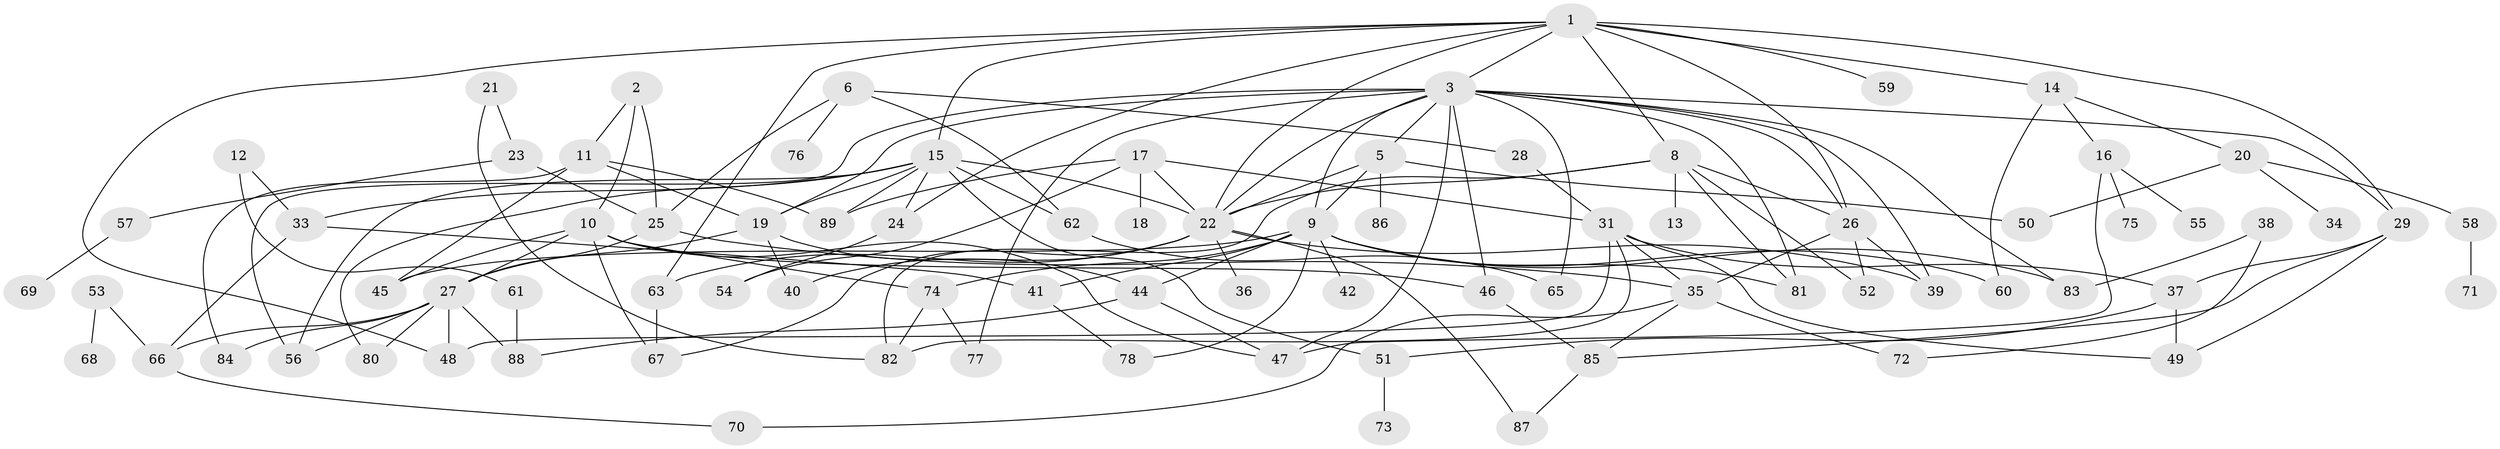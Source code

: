 // original degree distribution, {5: 0.08843537414965986, 3: 0.272108843537415, 7: 0.013605442176870748, 0: 0.047619047619047616, 4: 0.14965986394557823, 2: 0.23809523809523808, 6: 0.047619047619047616, 1: 0.14285714285714285}
// Generated by graph-tools (version 1.1) at 2025/48/03/04/25 22:48:16]
// undirected, 82 vertices, 145 edges
graph export_dot {
  node [color=gray90,style=filled];
  1;
  2;
  3;
  5;
  6;
  8;
  9;
  10;
  11;
  12;
  13;
  14;
  15;
  16;
  17;
  18;
  19;
  20;
  21;
  22;
  23;
  24;
  25;
  26;
  27;
  28;
  29;
  31;
  33;
  34;
  35;
  36;
  37;
  38;
  39;
  40;
  41;
  42;
  44;
  45;
  46;
  47;
  48;
  49;
  50;
  51;
  52;
  53;
  54;
  55;
  56;
  57;
  58;
  59;
  60;
  61;
  62;
  63;
  65;
  66;
  67;
  68;
  69;
  70;
  71;
  72;
  73;
  74;
  75;
  76;
  77;
  78;
  80;
  81;
  82;
  83;
  84;
  85;
  86;
  87;
  88;
  89;
  1 -- 3 [weight=1.0];
  1 -- 8 [weight=1.0];
  1 -- 14 [weight=1.0];
  1 -- 15 [weight=1.0];
  1 -- 22 [weight=1.0];
  1 -- 24 [weight=1.0];
  1 -- 26 [weight=2.0];
  1 -- 29 [weight=1.0];
  1 -- 48 [weight=1.0];
  1 -- 59 [weight=1.0];
  1 -- 63 [weight=1.0];
  2 -- 10 [weight=1.0];
  2 -- 11 [weight=1.0];
  2 -- 25 [weight=1.0];
  3 -- 5 [weight=1.0];
  3 -- 9 [weight=2.0];
  3 -- 19 [weight=1.0];
  3 -- 22 [weight=1.0];
  3 -- 26 [weight=2.0];
  3 -- 29 [weight=1.0];
  3 -- 39 [weight=1.0];
  3 -- 46 [weight=1.0];
  3 -- 47 [weight=2.0];
  3 -- 56 [weight=1.0];
  3 -- 65 [weight=1.0];
  3 -- 77 [weight=1.0];
  3 -- 81 [weight=1.0];
  3 -- 83 [weight=1.0];
  5 -- 9 [weight=1.0];
  5 -- 22 [weight=1.0];
  5 -- 50 [weight=1.0];
  5 -- 86 [weight=1.0];
  6 -- 25 [weight=1.0];
  6 -- 28 [weight=1.0];
  6 -- 62 [weight=1.0];
  6 -- 76 [weight=1.0];
  8 -- 13 [weight=1.0];
  8 -- 22 [weight=1.0];
  8 -- 26 [weight=1.0];
  8 -- 52 [weight=1.0];
  8 -- 81 [weight=1.0];
  8 -- 82 [weight=1.0];
  9 -- 41 [weight=1.0];
  9 -- 42 [weight=1.0];
  9 -- 44 [weight=1.0];
  9 -- 45 [weight=1.0];
  9 -- 60 [weight=1.0];
  9 -- 74 [weight=1.0];
  9 -- 78 [weight=1.0];
  9 -- 81 [weight=2.0];
  9 -- 83 [weight=1.0];
  10 -- 27 [weight=1.0];
  10 -- 45 [weight=1.0];
  10 -- 46 [weight=1.0];
  10 -- 47 [weight=1.0];
  10 -- 67 [weight=1.0];
  10 -- 74 [weight=1.0];
  11 -- 19 [weight=1.0];
  11 -- 45 [weight=1.0];
  11 -- 84 [weight=1.0];
  11 -- 89 [weight=1.0];
  12 -- 33 [weight=1.0];
  12 -- 61 [weight=1.0];
  14 -- 16 [weight=1.0];
  14 -- 20 [weight=1.0];
  14 -- 60 [weight=1.0];
  15 -- 19 [weight=1.0];
  15 -- 22 [weight=3.0];
  15 -- 24 [weight=1.0];
  15 -- 33 [weight=1.0];
  15 -- 51 [weight=1.0];
  15 -- 56 [weight=1.0];
  15 -- 62 [weight=1.0];
  15 -- 80 [weight=1.0];
  15 -- 89 [weight=1.0];
  16 -- 47 [weight=1.0];
  16 -- 55 [weight=1.0];
  16 -- 75 [weight=1.0];
  17 -- 18 [weight=1.0];
  17 -- 22 [weight=1.0];
  17 -- 31 [weight=1.0];
  17 -- 54 [weight=1.0];
  17 -- 89 [weight=1.0];
  19 -- 27 [weight=1.0];
  19 -- 40 [weight=1.0];
  19 -- 44 [weight=1.0];
  20 -- 34 [weight=1.0];
  20 -- 50 [weight=1.0];
  20 -- 58 [weight=1.0];
  21 -- 23 [weight=1.0];
  21 -- 82 [weight=1.0];
  22 -- 36 [weight=1.0];
  22 -- 39 [weight=1.0];
  22 -- 40 [weight=1.0];
  22 -- 63 [weight=1.0];
  22 -- 67 [weight=1.0];
  22 -- 87 [weight=1.0];
  23 -- 25 [weight=1.0];
  23 -- 57 [weight=1.0];
  24 -- 54 [weight=1.0];
  25 -- 27 [weight=1.0];
  25 -- 35 [weight=1.0];
  26 -- 35 [weight=1.0];
  26 -- 39 [weight=1.0];
  26 -- 52 [weight=2.0];
  27 -- 48 [weight=1.0];
  27 -- 56 [weight=1.0];
  27 -- 66 [weight=1.0];
  27 -- 80 [weight=1.0];
  27 -- 84 [weight=1.0];
  27 -- 88 [weight=1.0];
  28 -- 31 [weight=1.0];
  29 -- 37 [weight=1.0];
  29 -- 49 [weight=1.0];
  29 -- 85 [weight=1.0];
  31 -- 35 [weight=1.0];
  31 -- 37 [weight=1.0];
  31 -- 48 [weight=1.0];
  31 -- 49 [weight=1.0];
  31 -- 82 [weight=1.0];
  33 -- 41 [weight=1.0];
  33 -- 66 [weight=1.0];
  35 -- 70 [weight=1.0];
  35 -- 72 [weight=1.0];
  35 -- 85 [weight=1.0];
  37 -- 49 [weight=1.0];
  37 -- 51 [weight=1.0];
  38 -- 72 [weight=1.0];
  38 -- 83 [weight=1.0];
  41 -- 78 [weight=1.0];
  44 -- 47 [weight=1.0];
  44 -- 88 [weight=1.0];
  46 -- 85 [weight=1.0];
  51 -- 73 [weight=1.0];
  53 -- 66 [weight=1.0];
  53 -- 68 [weight=1.0];
  57 -- 69 [weight=1.0];
  58 -- 71 [weight=1.0];
  61 -- 88 [weight=1.0];
  62 -- 65 [weight=1.0];
  63 -- 67 [weight=1.0];
  66 -- 70 [weight=1.0];
  74 -- 77 [weight=1.0];
  74 -- 82 [weight=1.0];
  85 -- 87 [weight=1.0];
}

